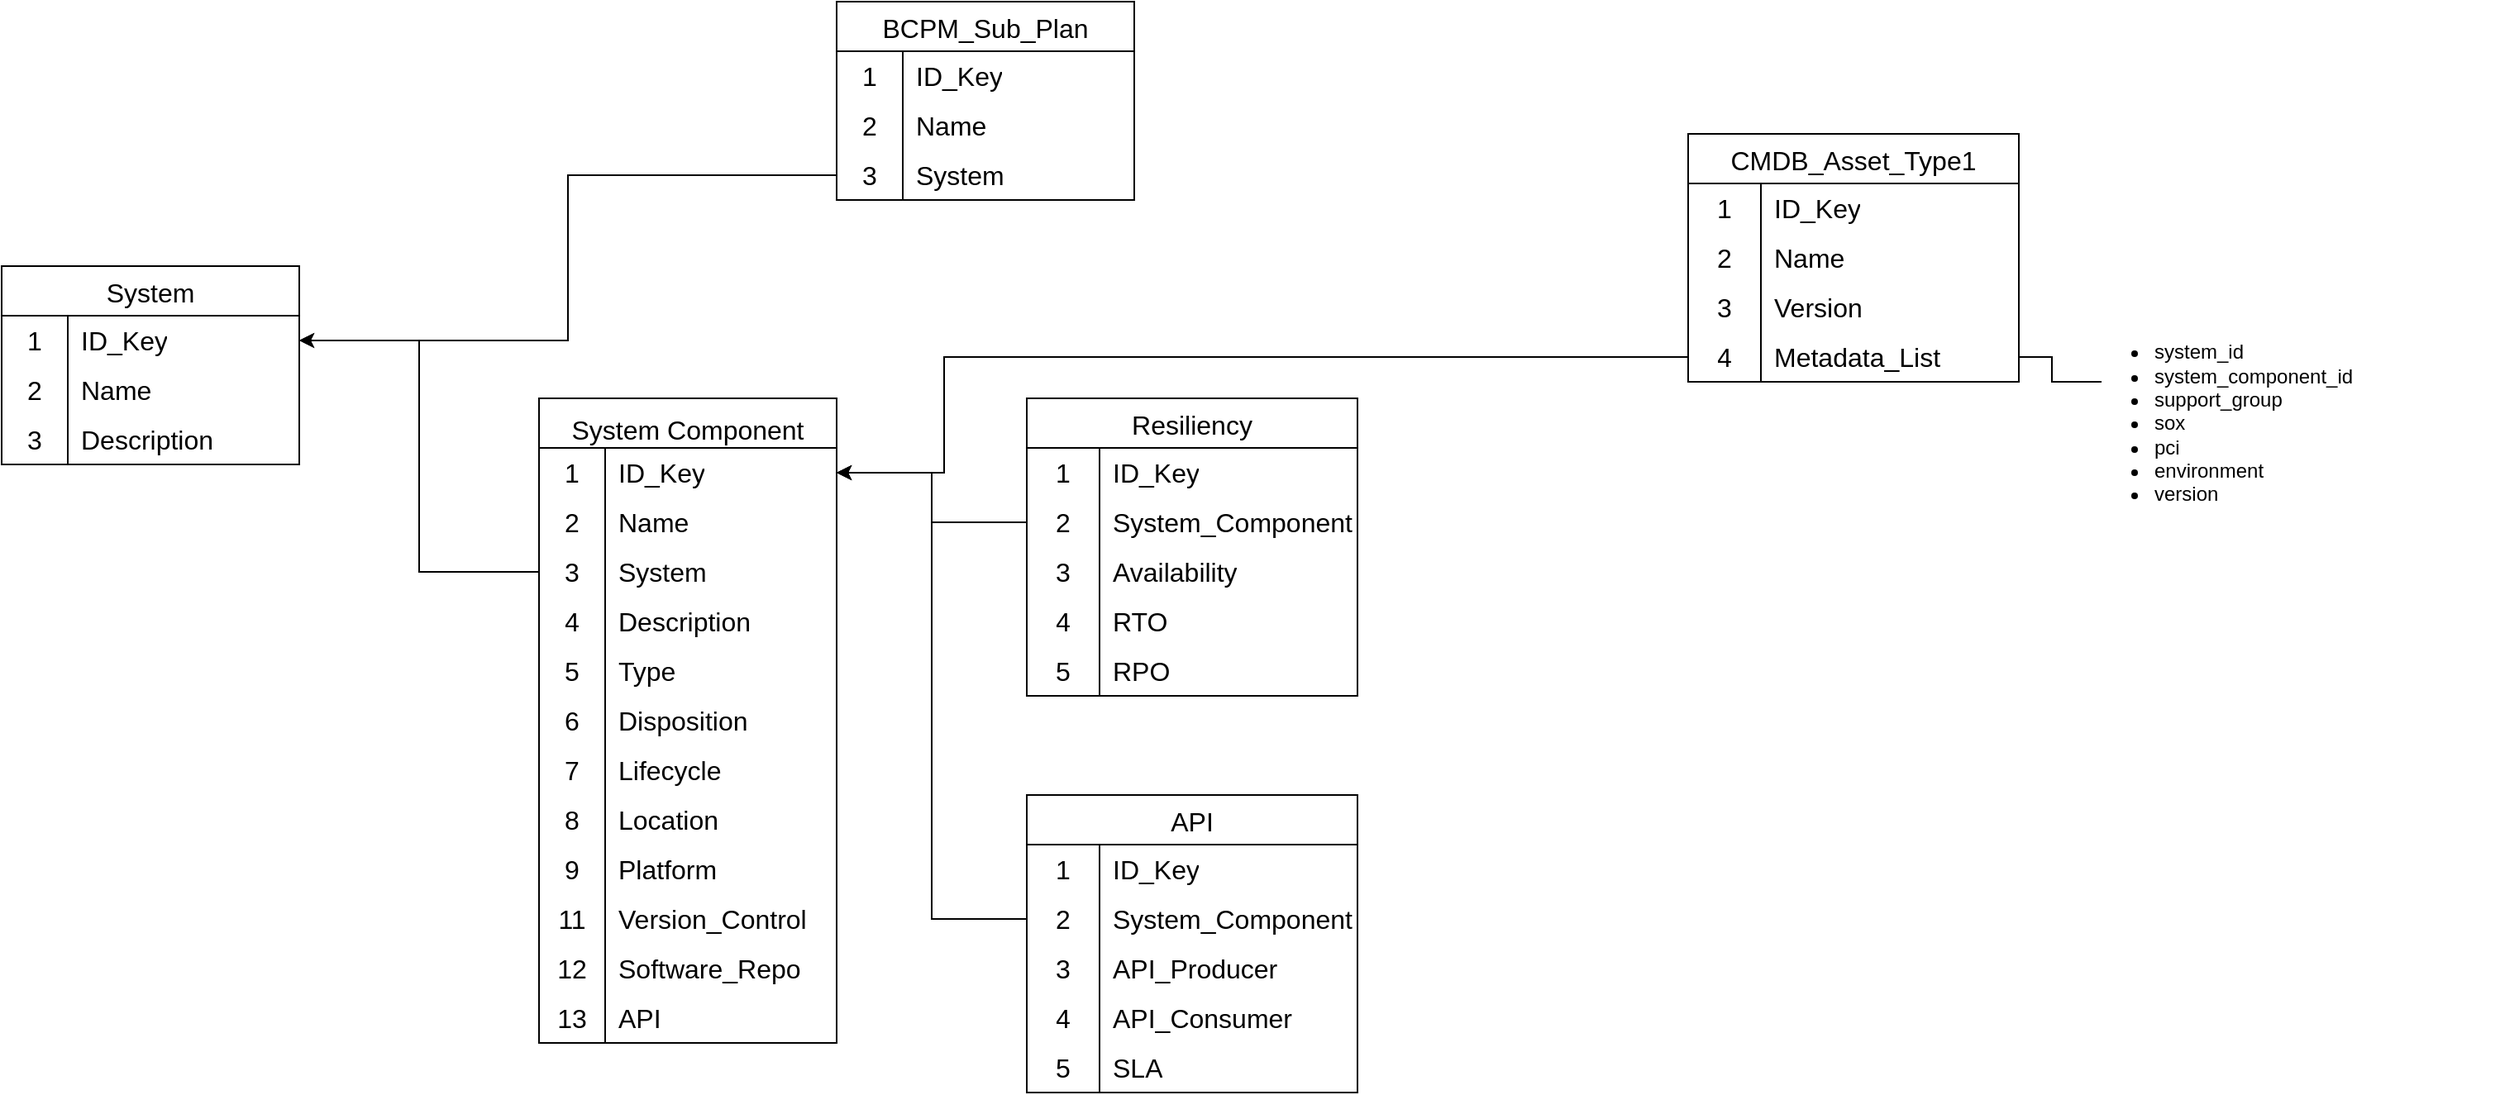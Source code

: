 <mxfile version="22.1.21" type="github" pages="3">
  <diagram name="APM Data Model" id="wIgsD3s_dXo_fWHhwunz">
    <mxGraphModel dx="2394" dy="1194" grid="1" gridSize="10" guides="1" tooltips="1" connect="1" arrows="1" fold="1" page="1" pageScale="1" pageWidth="850" pageHeight="1100" math="0" shadow="0">
      <root>
        <mxCell id="0" />
        <mxCell id="1" parent="0" />
        <mxCell id="Kb_-I6i97O1Ipm1srteE-1" value="System" style="shape=table;startSize=30;container=1;collapsible=0;childLayout=tableLayout;fixedRows=1;rowLines=0;fontStyle=0;strokeColor=default;fontSize=16;" vertex="1" parent="1">
          <mxGeometry x="100" y="200" width="180" height="120" as="geometry" />
        </mxCell>
        <mxCell id="Kb_-I6i97O1Ipm1srteE-2" value="" style="shape=tableRow;horizontal=0;startSize=0;swimlaneHead=0;swimlaneBody=0;top=0;left=0;bottom=0;right=0;collapsible=0;dropTarget=0;fillColor=none;points=[[0,0.5],[1,0.5]];portConstraint=eastwest;strokeColor=inherit;fontSize=16;" vertex="1" parent="Kb_-I6i97O1Ipm1srteE-1">
          <mxGeometry y="30" width="180" height="30" as="geometry" />
        </mxCell>
        <mxCell id="Kb_-I6i97O1Ipm1srteE-3" value="1" style="shape=partialRectangle;html=1;whiteSpace=wrap;connectable=0;fillColor=none;top=0;left=0;bottom=0;right=0;overflow=hidden;pointerEvents=1;strokeColor=inherit;fontSize=16;" vertex="1" parent="Kb_-I6i97O1Ipm1srteE-2">
          <mxGeometry width="40" height="30" as="geometry">
            <mxRectangle width="40" height="30" as="alternateBounds" />
          </mxGeometry>
        </mxCell>
        <mxCell id="Kb_-I6i97O1Ipm1srteE-4" value="ID_Key" style="shape=partialRectangle;html=1;whiteSpace=wrap;connectable=0;fillColor=none;top=0;left=0;bottom=0;right=0;align=left;spacingLeft=6;overflow=hidden;strokeColor=inherit;fontSize=16;" vertex="1" parent="Kb_-I6i97O1Ipm1srteE-2">
          <mxGeometry x="40" width="140" height="30" as="geometry">
            <mxRectangle width="140" height="30" as="alternateBounds" />
          </mxGeometry>
        </mxCell>
        <mxCell id="Kb_-I6i97O1Ipm1srteE-5" value="" style="shape=tableRow;horizontal=0;startSize=0;swimlaneHead=0;swimlaneBody=0;top=0;left=0;bottom=0;right=0;collapsible=0;dropTarget=0;fillColor=none;points=[[0,0.5],[1,0.5]];portConstraint=eastwest;strokeColor=inherit;fontSize=16;" vertex="1" parent="Kb_-I6i97O1Ipm1srteE-1">
          <mxGeometry y="60" width="180" height="30" as="geometry" />
        </mxCell>
        <mxCell id="Kb_-I6i97O1Ipm1srteE-6" value="2" style="shape=partialRectangle;html=1;whiteSpace=wrap;connectable=0;fillColor=none;top=0;left=0;bottom=0;right=0;overflow=hidden;strokeColor=inherit;fontSize=16;" vertex="1" parent="Kb_-I6i97O1Ipm1srteE-5">
          <mxGeometry width="40" height="30" as="geometry">
            <mxRectangle width="40" height="30" as="alternateBounds" />
          </mxGeometry>
        </mxCell>
        <mxCell id="Kb_-I6i97O1Ipm1srteE-7" value="Name" style="shape=partialRectangle;html=1;whiteSpace=wrap;connectable=0;fillColor=none;top=0;left=0;bottom=0;right=0;align=left;spacingLeft=6;overflow=hidden;strokeColor=inherit;fontSize=16;" vertex="1" parent="Kb_-I6i97O1Ipm1srteE-5">
          <mxGeometry x="40" width="140" height="30" as="geometry">
            <mxRectangle width="140" height="30" as="alternateBounds" />
          </mxGeometry>
        </mxCell>
        <mxCell id="Kb_-I6i97O1Ipm1srteE-8" value="" style="shape=tableRow;horizontal=0;startSize=0;swimlaneHead=0;swimlaneBody=0;top=0;left=0;bottom=0;right=0;collapsible=0;dropTarget=0;fillColor=none;points=[[0,0.5],[1,0.5]];portConstraint=eastwest;strokeColor=inherit;fontSize=16;" vertex="1" parent="Kb_-I6i97O1Ipm1srteE-1">
          <mxGeometry y="90" width="180" height="30" as="geometry" />
        </mxCell>
        <mxCell id="Kb_-I6i97O1Ipm1srteE-9" value="3" style="shape=partialRectangle;html=1;whiteSpace=wrap;connectable=0;fillColor=none;top=0;left=0;bottom=0;right=0;overflow=hidden;strokeColor=inherit;fontSize=16;" vertex="1" parent="Kb_-I6i97O1Ipm1srteE-8">
          <mxGeometry width="40" height="30" as="geometry">
            <mxRectangle width="40" height="30" as="alternateBounds" />
          </mxGeometry>
        </mxCell>
        <mxCell id="Kb_-I6i97O1Ipm1srteE-10" value="Description" style="shape=partialRectangle;html=1;whiteSpace=wrap;connectable=0;fillColor=none;top=0;left=0;bottom=0;right=0;align=left;spacingLeft=6;overflow=hidden;strokeColor=inherit;fontSize=16;" vertex="1" parent="Kb_-I6i97O1Ipm1srteE-8">
          <mxGeometry x="40" width="140" height="30" as="geometry">
            <mxRectangle width="140" height="30" as="alternateBounds" />
          </mxGeometry>
        </mxCell>
        <mxCell id="Kb_-I6i97O1Ipm1srteE-11" value="System Component" style="shape=table;startSize=30;container=1;collapsible=0;childLayout=tableLayout;fixedRows=1;rowLines=0;fontStyle=0;strokeColor=default;fontSize=16;verticalAlign=bottom;" vertex="1" parent="1">
          <mxGeometry x="425" y="280" width="180" height="390" as="geometry" />
        </mxCell>
        <mxCell id="Kb_-I6i97O1Ipm1srteE-12" value="" style="shape=tableRow;horizontal=0;startSize=0;swimlaneHead=0;swimlaneBody=0;top=0;left=0;bottom=0;right=0;collapsible=0;dropTarget=0;fillColor=none;points=[[0,0.5],[1,0.5]];portConstraint=eastwest;strokeColor=inherit;fontSize=16;" vertex="1" parent="Kb_-I6i97O1Ipm1srteE-11">
          <mxGeometry y="30" width="180" height="30" as="geometry" />
        </mxCell>
        <mxCell id="Kb_-I6i97O1Ipm1srteE-13" value="1" style="shape=partialRectangle;html=1;whiteSpace=wrap;connectable=0;fillColor=none;top=0;left=0;bottom=0;right=0;overflow=hidden;pointerEvents=1;strokeColor=inherit;fontSize=16;" vertex="1" parent="Kb_-I6i97O1Ipm1srteE-12">
          <mxGeometry width="40" height="30" as="geometry">
            <mxRectangle width="40" height="30" as="alternateBounds" />
          </mxGeometry>
        </mxCell>
        <mxCell id="Kb_-I6i97O1Ipm1srteE-14" value="ID_Key" style="shape=partialRectangle;html=1;whiteSpace=wrap;connectable=0;fillColor=none;top=0;left=0;bottom=0;right=0;align=left;spacingLeft=6;overflow=hidden;strokeColor=inherit;fontSize=16;" vertex="1" parent="Kb_-I6i97O1Ipm1srteE-12">
          <mxGeometry x="40" width="140" height="30" as="geometry">
            <mxRectangle width="140" height="30" as="alternateBounds" />
          </mxGeometry>
        </mxCell>
        <mxCell id="Kb_-I6i97O1Ipm1srteE-15" value="" style="shape=tableRow;horizontal=0;startSize=0;swimlaneHead=0;swimlaneBody=0;top=0;left=0;bottom=0;right=0;collapsible=0;dropTarget=0;fillColor=none;points=[[0,0.5],[1,0.5]];portConstraint=eastwest;strokeColor=inherit;fontSize=16;" vertex="1" parent="Kb_-I6i97O1Ipm1srteE-11">
          <mxGeometry y="60" width="180" height="30" as="geometry" />
        </mxCell>
        <mxCell id="Kb_-I6i97O1Ipm1srteE-16" value="2" style="shape=partialRectangle;html=1;whiteSpace=wrap;connectable=0;fillColor=none;top=0;left=0;bottom=0;right=0;overflow=hidden;strokeColor=inherit;fontSize=16;" vertex="1" parent="Kb_-I6i97O1Ipm1srteE-15">
          <mxGeometry width="40" height="30" as="geometry">
            <mxRectangle width="40" height="30" as="alternateBounds" />
          </mxGeometry>
        </mxCell>
        <mxCell id="Kb_-I6i97O1Ipm1srteE-17" value="Name" style="shape=partialRectangle;html=1;whiteSpace=wrap;connectable=0;fillColor=none;top=0;left=0;bottom=0;right=0;align=left;spacingLeft=6;overflow=hidden;strokeColor=inherit;fontSize=16;" vertex="1" parent="Kb_-I6i97O1Ipm1srteE-15">
          <mxGeometry x="40" width="140" height="30" as="geometry">
            <mxRectangle width="140" height="30" as="alternateBounds" />
          </mxGeometry>
        </mxCell>
        <mxCell id="Kb_-I6i97O1Ipm1srteE-18" value="" style="shape=tableRow;horizontal=0;startSize=0;swimlaneHead=0;swimlaneBody=0;top=0;left=0;bottom=0;right=0;collapsible=0;dropTarget=0;fillColor=none;points=[[0,0.5],[1,0.5]];portConstraint=eastwest;strokeColor=inherit;fontSize=16;" vertex="1" parent="Kb_-I6i97O1Ipm1srteE-11">
          <mxGeometry y="90" width="180" height="30" as="geometry" />
        </mxCell>
        <mxCell id="Kb_-I6i97O1Ipm1srteE-19" value="3" style="shape=partialRectangle;html=1;whiteSpace=wrap;connectable=0;fillColor=none;top=0;left=0;bottom=0;right=0;overflow=hidden;strokeColor=inherit;fontSize=16;" vertex="1" parent="Kb_-I6i97O1Ipm1srteE-18">
          <mxGeometry width="40" height="30" as="geometry">
            <mxRectangle width="40" height="30" as="alternateBounds" />
          </mxGeometry>
        </mxCell>
        <mxCell id="Kb_-I6i97O1Ipm1srteE-20" value="System" style="shape=partialRectangle;html=1;whiteSpace=wrap;connectable=0;fillColor=none;top=0;left=0;bottom=0;right=0;align=left;spacingLeft=6;overflow=hidden;strokeColor=inherit;fontSize=16;" vertex="1" parent="Kb_-I6i97O1Ipm1srteE-18">
          <mxGeometry x="40" width="140" height="30" as="geometry">
            <mxRectangle width="140" height="30" as="alternateBounds" />
          </mxGeometry>
        </mxCell>
        <mxCell id="7LYqetjdYmo3P6b1Xx5e-19" style="shape=tableRow;horizontal=0;startSize=0;swimlaneHead=0;swimlaneBody=0;top=0;left=0;bottom=0;right=0;collapsible=0;dropTarget=0;fillColor=none;points=[[0,0.5],[1,0.5]];portConstraint=eastwest;strokeColor=inherit;fontSize=16;" vertex="1" parent="Kb_-I6i97O1Ipm1srteE-11">
          <mxGeometry y="120" width="180" height="30" as="geometry" />
        </mxCell>
        <mxCell id="7LYqetjdYmo3P6b1Xx5e-20" value="4" style="shape=partialRectangle;html=1;whiteSpace=wrap;connectable=0;fillColor=none;top=0;left=0;bottom=0;right=0;overflow=hidden;strokeColor=inherit;fontSize=16;" vertex="1" parent="7LYqetjdYmo3P6b1Xx5e-19">
          <mxGeometry width="40" height="30" as="geometry">
            <mxRectangle width="40" height="30" as="alternateBounds" />
          </mxGeometry>
        </mxCell>
        <mxCell id="7LYqetjdYmo3P6b1Xx5e-21" value="Description" style="shape=partialRectangle;html=1;whiteSpace=wrap;connectable=0;fillColor=none;top=0;left=0;bottom=0;right=0;align=left;spacingLeft=6;overflow=hidden;strokeColor=inherit;fontSize=16;" vertex="1" parent="7LYqetjdYmo3P6b1Xx5e-19">
          <mxGeometry x="40" width="140" height="30" as="geometry">
            <mxRectangle width="140" height="30" as="alternateBounds" />
          </mxGeometry>
        </mxCell>
        <mxCell id="7LYqetjdYmo3P6b1Xx5e-16" style="shape=tableRow;horizontal=0;startSize=0;swimlaneHead=0;swimlaneBody=0;top=0;left=0;bottom=0;right=0;collapsible=0;dropTarget=0;fillColor=none;points=[[0,0.5],[1,0.5]];portConstraint=eastwest;strokeColor=inherit;fontSize=16;" vertex="1" parent="Kb_-I6i97O1Ipm1srteE-11">
          <mxGeometry y="150" width="180" height="30" as="geometry" />
        </mxCell>
        <mxCell id="7LYqetjdYmo3P6b1Xx5e-17" value="5" style="shape=partialRectangle;html=1;whiteSpace=wrap;connectable=0;fillColor=none;top=0;left=0;bottom=0;right=0;overflow=hidden;strokeColor=inherit;fontSize=16;" vertex="1" parent="7LYqetjdYmo3P6b1Xx5e-16">
          <mxGeometry width="40" height="30" as="geometry">
            <mxRectangle width="40" height="30" as="alternateBounds" />
          </mxGeometry>
        </mxCell>
        <mxCell id="7LYqetjdYmo3P6b1Xx5e-18" value="Type" style="shape=partialRectangle;html=1;whiteSpace=wrap;connectable=0;fillColor=none;top=0;left=0;bottom=0;right=0;align=left;spacingLeft=6;overflow=hidden;strokeColor=inherit;fontSize=16;" vertex="1" parent="7LYqetjdYmo3P6b1Xx5e-16">
          <mxGeometry x="40" width="140" height="30" as="geometry">
            <mxRectangle width="140" height="30" as="alternateBounds" />
          </mxGeometry>
        </mxCell>
        <mxCell id="7LYqetjdYmo3P6b1Xx5e-13" style="shape=tableRow;horizontal=0;startSize=0;swimlaneHead=0;swimlaneBody=0;top=0;left=0;bottom=0;right=0;collapsible=0;dropTarget=0;fillColor=none;points=[[0,0.5],[1,0.5]];portConstraint=eastwest;strokeColor=inherit;fontSize=16;" vertex="1" parent="Kb_-I6i97O1Ipm1srteE-11">
          <mxGeometry y="180" width="180" height="30" as="geometry" />
        </mxCell>
        <mxCell id="7LYqetjdYmo3P6b1Xx5e-14" value="6" style="shape=partialRectangle;html=1;whiteSpace=wrap;connectable=0;fillColor=none;top=0;left=0;bottom=0;right=0;overflow=hidden;strokeColor=inherit;fontSize=16;" vertex="1" parent="7LYqetjdYmo3P6b1Xx5e-13">
          <mxGeometry width="40" height="30" as="geometry">
            <mxRectangle width="40" height="30" as="alternateBounds" />
          </mxGeometry>
        </mxCell>
        <mxCell id="7LYqetjdYmo3P6b1Xx5e-15" value="Disposition" style="shape=partialRectangle;html=1;whiteSpace=wrap;connectable=0;fillColor=none;top=0;left=0;bottom=0;right=0;align=left;spacingLeft=6;overflow=hidden;strokeColor=inherit;fontSize=16;" vertex="1" parent="7LYqetjdYmo3P6b1Xx5e-13">
          <mxGeometry x="40" width="140" height="30" as="geometry">
            <mxRectangle width="140" height="30" as="alternateBounds" />
          </mxGeometry>
        </mxCell>
        <mxCell id="7LYqetjdYmo3P6b1Xx5e-10" style="shape=tableRow;horizontal=0;startSize=0;swimlaneHead=0;swimlaneBody=0;top=0;left=0;bottom=0;right=0;collapsible=0;dropTarget=0;fillColor=none;points=[[0,0.5],[1,0.5]];portConstraint=eastwest;strokeColor=inherit;fontSize=16;" vertex="1" parent="Kb_-I6i97O1Ipm1srteE-11">
          <mxGeometry y="210" width="180" height="30" as="geometry" />
        </mxCell>
        <mxCell id="7LYqetjdYmo3P6b1Xx5e-11" value="7" style="shape=partialRectangle;html=1;whiteSpace=wrap;connectable=0;fillColor=none;top=0;left=0;bottom=0;right=0;overflow=hidden;strokeColor=inherit;fontSize=16;" vertex="1" parent="7LYqetjdYmo3P6b1Xx5e-10">
          <mxGeometry width="40" height="30" as="geometry">
            <mxRectangle width="40" height="30" as="alternateBounds" />
          </mxGeometry>
        </mxCell>
        <mxCell id="7LYqetjdYmo3P6b1Xx5e-12" value="Lifecycle" style="shape=partialRectangle;html=1;whiteSpace=wrap;connectable=0;fillColor=none;top=0;left=0;bottom=0;right=0;align=left;spacingLeft=6;overflow=hidden;strokeColor=inherit;fontSize=16;" vertex="1" parent="7LYqetjdYmo3P6b1Xx5e-10">
          <mxGeometry x="40" width="140" height="30" as="geometry">
            <mxRectangle width="140" height="30" as="alternateBounds" />
          </mxGeometry>
        </mxCell>
        <mxCell id="7LYqetjdYmo3P6b1Xx5e-7" style="shape=tableRow;horizontal=0;startSize=0;swimlaneHead=0;swimlaneBody=0;top=0;left=0;bottom=0;right=0;collapsible=0;dropTarget=0;fillColor=none;points=[[0,0.5],[1,0.5]];portConstraint=eastwest;strokeColor=inherit;fontSize=16;" vertex="1" parent="Kb_-I6i97O1Ipm1srteE-11">
          <mxGeometry y="240" width="180" height="30" as="geometry" />
        </mxCell>
        <mxCell id="7LYqetjdYmo3P6b1Xx5e-8" value="8" style="shape=partialRectangle;html=1;whiteSpace=wrap;connectable=0;fillColor=none;top=0;left=0;bottom=0;right=0;overflow=hidden;strokeColor=inherit;fontSize=16;" vertex="1" parent="7LYqetjdYmo3P6b1Xx5e-7">
          <mxGeometry width="40" height="30" as="geometry">
            <mxRectangle width="40" height="30" as="alternateBounds" />
          </mxGeometry>
        </mxCell>
        <mxCell id="7LYqetjdYmo3P6b1Xx5e-9" value="Location" style="shape=partialRectangle;html=1;whiteSpace=wrap;connectable=0;fillColor=none;top=0;left=0;bottom=0;right=0;align=left;spacingLeft=6;overflow=hidden;strokeColor=inherit;fontSize=16;" vertex="1" parent="7LYqetjdYmo3P6b1Xx5e-7">
          <mxGeometry x="40" width="140" height="30" as="geometry">
            <mxRectangle width="140" height="30" as="alternateBounds" />
          </mxGeometry>
        </mxCell>
        <mxCell id="7LYqetjdYmo3P6b1Xx5e-4" style="shape=tableRow;horizontal=0;startSize=0;swimlaneHead=0;swimlaneBody=0;top=0;left=0;bottom=0;right=0;collapsible=0;dropTarget=0;fillColor=none;points=[[0,0.5],[1,0.5]];portConstraint=eastwest;strokeColor=inherit;fontSize=16;" vertex="1" parent="Kb_-I6i97O1Ipm1srteE-11">
          <mxGeometry y="270" width="180" height="30" as="geometry" />
        </mxCell>
        <mxCell id="7LYqetjdYmo3P6b1Xx5e-5" value="9" style="shape=partialRectangle;html=1;whiteSpace=wrap;connectable=0;fillColor=none;top=0;left=0;bottom=0;right=0;overflow=hidden;strokeColor=inherit;fontSize=16;" vertex="1" parent="7LYqetjdYmo3P6b1Xx5e-4">
          <mxGeometry width="40" height="30" as="geometry">
            <mxRectangle width="40" height="30" as="alternateBounds" />
          </mxGeometry>
        </mxCell>
        <mxCell id="7LYqetjdYmo3P6b1Xx5e-6" value="Platform" style="shape=partialRectangle;html=1;whiteSpace=wrap;connectable=0;fillColor=none;top=0;left=0;bottom=0;right=0;align=left;spacingLeft=6;overflow=hidden;strokeColor=inherit;fontSize=16;" vertex="1" parent="7LYqetjdYmo3P6b1Xx5e-4">
          <mxGeometry x="40" width="140" height="30" as="geometry">
            <mxRectangle width="140" height="30" as="alternateBounds" />
          </mxGeometry>
        </mxCell>
        <mxCell id="7LYqetjdYmo3P6b1Xx5e-1" style="shape=tableRow;horizontal=0;startSize=0;swimlaneHead=0;swimlaneBody=0;top=0;left=0;bottom=0;right=0;collapsible=0;dropTarget=0;fillColor=none;points=[[0,0.5],[1,0.5]];portConstraint=eastwest;strokeColor=inherit;fontSize=16;" vertex="1" parent="Kb_-I6i97O1Ipm1srteE-11">
          <mxGeometry y="300" width="180" height="30" as="geometry" />
        </mxCell>
        <mxCell id="7LYqetjdYmo3P6b1Xx5e-2" value="11" style="shape=partialRectangle;html=1;whiteSpace=wrap;connectable=0;fillColor=none;top=0;left=0;bottom=0;right=0;overflow=hidden;strokeColor=inherit;fontSize=16;" vertex="1" parent="7LYqetjdYmo3P6b1Xx5e-1">
          <mxGeometry width="40" height="30" as="geometry">
            <mxRectangle width="40" height="30" as="alternateBounds" />
          </mxGeometry>
        </mxCell>
        <mxCell id="7LYqetjdYmo3P6b1Xx5e-3" value="Version_Control" style="shape=partialRectangle;html=1;whiteSpace=wrap;connectable=0;fillColor=none;top=0;left=0;bottom=0;right=0;align=left;spacingLeft=6;overflow=hidden;strokeColor=inherit;fontSize=16;" vertex="1" parent="7LYqetjdYmo3P6b1Xx5e-1">
          <mxGeometry x="40" width="140" height="30" as="geometry">
            <mxRectangle width="140" height="30" as="alternateBounds" />
          </mxGeometry>
        </mxCell>
        <mxCell id="7LYqetjdYmo3P6b1Xx5e-66" style="shape=tableRow;horizontal=0;startSize=0;swimlaneHead=0;swimlaneBody=0;top=0;left=0;bottom=0;right=0;collapsible=0;dropTarget=0;fillColor=none;points=[[0,0.5],[1,0.5]];portConstraint=eastwest;strokeColor=inherit;fontSize=16;" vertex="1" parent="Kb_-I6i97O1Ipm1srteE-11">
          <mxGeometry y="330" width="180" height="30" as="geometry" />
        </mxCell>
        <mxCell id="7LYqetjdYmo3P6b1Xx5e-67" value="12" style="shape=partialRectangle;html=1;whiteSpace=wrap;connectable=0;fillColor=none;top=0;left=0;bottom=0;right=0;overflow=hidden;strokeColor=inherit;fontSize=16;" vertex="1" parent="7LYqetjdYmo3P6b1Xx5e-66">
          <mxGeometry width="40" height="30" as="geometry">
            <mxRectangle width="40" height="30" as="alternateBounds" />
          </mxGeometry>
        </mxCell>
        <mxCell id="7LYqetjdYmo3P6b1Xx5e-68" value="Software_Repo" style="shape=partialRectangle;html=1;whiteSpace=wrap;connectable=0;fillColor=none;top=0;left=0;bottom=0;right=0;align=left;spacingLeft=6;overflow=hidden;strokeColor=inherit;fontSize=16;" vertex="1" parent="7LYqetjdYmo3P6b1Xx5e-66">
          <mxGeometry x="40" width="140" height="30" as="geometry">
            <mxRectangle width="140" height="30" as="alternateBounds" />
          </mxGeometry>
        </mxCell>
        <mxCell id="7LYqetjdYmo3P6b1Xx5e-70" style="shape=tableRow;horizontal=0;startSize=0;swimlaneHead=0;swimlaneBody=0;top=0;left=0;bottom=0;right=0;collapsible=0;dropTarget=0;fillColor=none;points=[[0,0.5],[1,0.5]];portConstraint=eastwest;strokeColor=inherit;fontSize=16;" vertex="1" parent="Kb_-I6i97O1Ipm1srteE-11">
          <mxGeometry y="360" width="180" height="30" as="geometry" />
        </mxCell>
        <mxCell id="7LYqetjdYmo3P6b1Xx5e-71" value="13" style="shape=partialRectangle;html=1;whiteSpace=wrap;connectable=0;fillColor=none;top=0;left=0;bottom=0;right=0;overflow=hidden;strokeColor=inherit;fontSize=16;" vertex="1" parent="7LYqetjdYmo3P6b1Xx5e-70">
          <mxGeometry width="40" height="30" as="geometry">
            <mxRectangle width="40" height="30" as="alternateBounds" />
          </mxGeometry>
        </mxCell>
        <mxCell id="7LYqetjdYmo3P6b1Xx5e-72" value="API" style="shape=partialRectangle;html=1;whiteSpace=wrap;connectable=0;fillColor=none;top=0;left=0;bottom=0;right=0;align=left;spacingLeft=6;overflow=hidden;strokeColor=inherit;fontSize=16;" vertex="1" parent="7LYqetjdYmo3P6b1Xx5e-70">
          <mxGeometry x="40" width="140" height="30" as="geometry">
            <mxRectangle width="140" height="30" as="alternateBounds" />
          </mxGeometry>
        </mxCell>
        <mxCell id="Kb_-I6i97O1Ipm1srteE-21" style="edgeStyle=orthogonalEdgeStyle;rounded=0;orthogonalLoop=1;jettySize=auto;html=1;exitX=0;exitY=0.5;exitDx=0;exitDy=0;entryX=1;entryY=0.5;entryDx=0;entryDy=0;" edge="1" parent="1" source="Kb_-I6i97O1Ipm1srteE-18" target="Kb_-I6i97O1Ipm1srteE-2">
          <mxGeometry relative="1" as="geometry" />
        </mxCell>
        <mxCell id="7LYqetjdYmo3P6b1Xx5e-22" value="BCPM_Sub_Plan" style="shape=table;startSize=30;container=1;collapsible=0;childLayout=tableLayout;fixedRows=1;rowLines=0;fontStyle=0;strokeColor=default;fontSize=16;" vertex="1" parent="1">
          <mxGeometry x="605" y="40" width="180" height="120" as="geometry" />
        </mxCell>
        <mxCell id="7LYqetjdYmo3P6b1Xx5e-23" value="" style="shape=tableRow;horizontal=0;startSize=0;swimlaneHead=0;swimlaneBody=0;top=0;left=0;bottom=0;right=0;collapsible=0;dropTarget=0;fillColor=none;points=[[0,0.5],[1,0.5]];portConstraint=eastwest;strokeColor=inherit;fontSize=16;" vertex="1" parent="7LYqetjdYmo3P6b1Xx5e-22">
          <mxGeometry y="30" width="180" height="30" as="geometry" />
        </mxCell>
        <mxCell id="7LYqetjdYmo3P6b1Xx5e-24" value="1" style="shape=partialRectangle;html=1;whiteSpace=wrap;connectable=0;fillColor=none;top=0;left=0;bottom=0;right=0;overflow=hidden;pointerEvents=1;strokeColor=inherit;fontSize=16;" vertex="1" parent="7LYqetjdYmo3P6b1Xx5e-23">
          <mxGeometry width="40" height="30" as="geometry">
            <mxRectangle width="40" height="30" as="alternateBounds" />
          </mxGeometry>
        </mxCell>
        <mxCell id="7LYqetjdYmo3P6b1Xx5e-25" value="ID_Key" style="shape=partialRectangle;html=1;whiteSpace=wrap;connectable=0;fillColor=none;top=0;left=0;bottom=0;right=0;align=left;spacingLeft=6;overflow=hidden;strokeColor=inherit;fontSize=16;" vertex="1" parent="7LYqetjdYmo3P6b1Xx5e-23">
          <mxGeometry x="40" width="140" height="30" as="geometry">
            <mxRectangle width="140" height="30" as="alternateBounds" />
          </mxGeometry>
        </mxCell>
        <mxCell id="7LYqetjdYmo3P6b1Xx5e-26" value="" style="shape=tableRow;horizontal=0;startSize=0;swimlaneHead=0;swimlaneBody=0;top=0;left=0;bottom=0;right=0;collapsible=0;dropTarget=0;fillColor=none;points=[[0,0.5],[1,0.5]];portConstraint=eastwest;strokeColor=inherit;fontSize=16;" vertex="1" parent="7LYqetjdYmo3P6b1Xx5e-22">
          <mxGeometry y="60" width="180" height="30" as="geometry" />
        </mxCell>
        <mxCell id="7LYqetjdYmo3P6b1Xx5e-27" value="2" style="shape=partialRectangle;html=1;whiteSpace=wrap;connectable=0;fillColor=none;top=0;left=0;bottom=0;right=0;overflow=hidden;strokeColor=inherit;fontSize=16;" vertex="1" parent="7LYqetjdYmo3P6b1Xx5e-26">
          <mxGeometry width="40" height="30" as="geometry">
            <mxRectangle width="40" height="30" as="alternateBounds" />
          </mxGeometry>
        </mxCell>
        <mxCell id="7LYqetjdYmo3P6b1Xx5e-28" value="Name" style="shape=partialRectangle;html=1;whiteSpace=wrap;connectable=0;fillColor=none;top=0;left=0;bottom=0;right=0;align=left;spacingLeft=6;overflow=hidden;strokeColor=inherit;fontSize=16;" vertex="1" parent="7LYqetjdYmo3P6b1Xx5e-26">
          <mxGeometry x="40" width="140" height="30" as="geometry">
            <mxRectangle width="140" height="30" as="alternateBounds" />
          </mxGeometry>
        </mxCell>
        <mxCell id="7LYqetjdYmo3P6b1Xx5e-29" value="" style="shape=tableRow;horizontal=0;startSize=0;swimlaneHead=0;swimlaneBody=0;top=0;left=0;bottom=0;right=0;collapsible=0;dropTarget=0;fillColor=none;points=[[0,0.5],[1,0.5]];portConstraint=eastwest;strokeColor=inherit;fontSize=16;" vertex="1" parent="7LYqetjdYmo3P6b1Xx5e-22">
          <mxGeometry y="90" width="180" height="30" as="geometry" />
        </mxCell>
        <mxCell id="7LYqetjdYmo3P6b1Xx5e-30" value="3" style="shape=partialRectangle;html=1;whiteSpace=wrap;connectable=0;fillColor=none;top=0;left=0;bottom=0;right=0;overflow=hidden;strokeColor=inherit;fontSize=16;" vertex="1" parent="7LYqetjdYmo3P6b1Xx5e-29">
          <mxGeometry width="40" height="30" as="geometry">
            <mxRectangle width="40" height="30" as="alternateBounds" />
          </mxGeometry>
        </mxCell>
        <mxCell id="7LYqetjdYmo3P6b1Xx5e-31" value="System" style="shape=partialRectangle;html=1;whiteSpace=wrap;connectable=0;fillColor=none;top=0;left=0;bottom=0;right=0;align=left;spacingLeft=6;overflow=hidden;strokeColor=inherit;fontSize=16;" vertex="1" parent="7LYqetjdYmo3P6b1Xx5e-29">
          <mxGeometry x="40" width="140" height="30" as="geometry">
            <mxRectangle width="140" height="30" as="alternateBounds" />
          </mxGeometry>
        </mxCell>
        <mxCell id="7LYqetjdYmo3P6b1Xx5e-32" style="edgeStyle=orthogonalEdgeStyle;rounded=0;orthogonalLoop=1;jettySize=auto;html=1;exitX=0;exitY=0.5;exitDx=0;exitDy=0;entryX=1;entryY=0.5;entryDx=0;entryDy=0;" edge="1" parent="1" source="7LYqetjdYmo3P6b1Xx5e-29" target="Kb_-I6i97O1Ipm1srteE-2">
          <mxGeometry relative="1" as="geometry" />
        </mxCell>
        <mxCell id="7LYqetjdYmo3P6b1Xx5e-33" value="Resiliency" style="shape=table;startSize=30;container=1;collapsible=0;childLayout=tableLayout;fixedRows=1;rowLines=0;fontStyle=0;strokeColor=default;fontSize=16;" vertex="1" parent="1">
          <mxGeometry x="720" y="280" width="200" height="180" as="geometry" />
        </mxCell>
        <mxCell id="7LYqetjdYmo3P6b1Xx5e-34" value="" style="shape=tableRow;horizontal=0;startSize=0;swimlaneHead=0;swimlaneBody=0;top=0;left=0;bottom=0;right=0;collapsible=0;dropTarget=0;fillColor=none;points=[[0,0.5],[1,0.5]];portConstraint=eastwest;strokeColor=inherit;fontSize=16;" vertex="1" parent="7LYqetjdYmo3P6b1Xx5e-33">
          <mxGeometry y="30" width="200" height="30" as="geometry" />
        </mxCell>
        <mxCell id="7LYqetjdYmo3P6b1Xx5e-35" value="1" style="shape=partialRectangle;html=1;whiteSpace=wrap;connectable=0;fillColor=none;top=0;left=0;bottom=0;right=0;overflow=hidden;pointerEvents=1;strokeColor=inherit;fontSize=16;" vertex="1" parent="7LYqetjdYmo3P6b1Xx5e-34">
          <mxGeometry width="44" height="30" as="geometry">
            <mxRectangle width="44" height="30" as="alternateBounds" />
          </mxGeometry>
        </mxCell>
        <mxCell id="7LYqetjdYmo3P6b1Xx5e-36" value="ID_Key" style="shape=partialRectangle;html=1;whiteSpace=wrap;connectable=0;fillColor=none;top=0;left=0;bottom=0;right=0;align=left;spacingLeft=6;overflow=hidden;strokeColor=inherit;fontSize=16;" vertex="1" parent="7LYqetjdYmo3P6b1Xx5e-34">
          <mxGeometry x="44" width="156" height="30" as="geometry">
            <mxRectangle width="156" height="30" as="alternateBounds" />
          </mxGeometry>
        </mxCell>
        <mxCell id="7LYqetjdYmo3P6b1Xx5e-37" value="" style="shape=tableRow;horizontal=0;startSize=0;swimlaneHead=0;swimlaneBody=0;top=0;left=0;bottom=0;right=0;collapsible=0;dropTarget=0;fillColor=none;points=[[0,0.5],[1,0.5]];portConstraint=eastwest;strokeColor=inherit;fontSize=16;" vertex="1" parent="7LYqetjdYmo3P6b1Xx5e-33">
          <mxGeometry y="60" width="200" height="30" as="geometry" />
        </mxCell>
        <mxCell id="7LYqetjdYmo3P6b1Xx5e-38" value="2" style="shape=partialRectangle;html=1;whiteSpace=wrap;connectable=0;fillColor=none;top=0;left=0;bottom=0;right=0;overflow=hidden;strokeColor=inherit;fontSize=16;" vertex="1" parent="7LYqetjdYmo3P6b1Xx5e-37">
          <mxGeometry width="44" height="30" as="geometry">
            <mxRectangle width="44" height="30" as="alternateBounds" />
          </mxGeometry>
        </mxCell>
        <mxCell id="7LYqetjdYmo3P6b1Xx5e-39" value="System_Component" style="shape=partialRectangle;html=1;whiteSpace=wrap;connectable=0;fillColor=none;top=0;left=0;bottom=0;right=0;align=left;spacingLeft=6;overflow=hidden;strokeColor=inherit;fontSize=16;" vertex="1" parent="7LYqetjdYmo3P6b1Xx5e-37">
          <mxGeometry x="44" width="156" height="30" as="geometry">
            <mxRectangle width="156" height="30" as="alternateBounds" />
          </mxGeometry>
        </mxCell>
        <mxCell id="7LYqetjdYmo3P6b1Xx5e-40" value="" style="shape=tableRow;horizontal=0;startSize=0;swimlaneHead=0;swimlaneBody=0;top=0;left=0;bottom=0;right=0;collapsible=0;dropTarget=0;fillColor=none;points=[[0,0.5],[1,0.5]];portConstraint=eastwest;strokeColor=inherit;fontSize=16;" vertex="1" parent="7LYqetjdYmo3P6b1Xx5e-33">
          <mxGeometry y="90" width="200" height="30" as="geometry" />
        </mxCell>
        <mxCell id="7LYqetjdYmo3P6b1Xx5e-41" value="3" style="shape=partialRectangle;html=1;whiteSpace=wrap;connectable=0;fillColor=none;top=0;left=0;bottom=0;right=0;overflow=hidden;strokeColor=inherit;fontSize=16;" vertex="1" parent="7LYqetjdYmo3P6b1Xx5e-40">
          <mxGeometry width="44" height="30" as="geometry">
            <mxRectangle width="44" height="30" as="alternateBounds" />
          </mxGeometry>
        </mxCell>
        <mxCell id="7LYqetjdYmo3P6b1Xx5e-42" value="Availability" style="shape=partialRectangle;html=1;whiteSpace=wrap;connectable=0;fillColor=none;top=0;left=0;bottom=0;right=0;align=left;spacingLeft=6;overflow=hidden;strokeColor=inherit;fontSize=16;" vertex="1" parent="7LYqetjdYmo3P6b1Xx5e-40">
          <mxGeometry x="44" width="156" height="30" as="geometry">
            <mxRectangle width="156" height="30" as="alternateBounds" />
          </mxGeometry>
        </mxCell>
        <mxCell id="7LYqetjdYmo3P6b1Xx5e-43" style="shape=tableRow;horizontal=0;startSize=0;swimlaneHead=0;swimlaneBody=0;top=0;left=0;bottom=0;right=0;collapsible=0;dropTarget=0;fillColor=none;points=[[0,0.5],[1,0.5]];portConstraint=eastwest;strokeColor=inherit;fontSize=16;" vertex="1" parent="7LYqetjdYmo3P6b1Xx5e-33">
          <mxGeometry y="120" width="200" height="30" as="geometry" />
        </mxCell>
        <mxCell id="7LYqetjdYmo3P6b1Xx5e-44" value="4" style="shape=partialRectangle;html=1;whiteSpace=wrap;connectable=0;fillColor=none;top=0;left=0;bottom=0;right=0;overflow=hidden;strokeColor=inherit;fontSize=16;" vertex="1" parent="7LYqetjdYmo3P6b1Xx5e-43">
          <mxGeometry width="44" height="30" as="geometry">
            <mxRectangle width="44" height="30" as="alternateBounds" />
          </mxGeometry>
        </mxCell>
        <mxCell id="7LYqetjdYmo3P6b1Xx5e-45" value="RTO" style="shape=partialRectangle;html=1;whiteSpace=wrap;connectable=0;fillColor=none;top=0;left=0;bottom=0;right=0;align=left;spacingLeft=6;overflow=hidden;strokeColor=inherit;fontSize=16;" vertex="1" parent="7LYqetjdYmo3P6b1Xx5e-43">
          <mxGeometry x="44" width="156" height="30" as="geometry">
            <mxRectangle width="156" height="30" as="alternateBounds" />
          </mxGeometry>
        </mxCell>
        <mxCell id="7LYqetjdYmo3P6b1Xx5e-46" style="shape=tableRow;horizontal=0;startSize=0;swimlaneHead=0;swimlaneBody=0;top=0;left=0;bottom=0;right=0;collapsible=0;dropTarget=0;fillColor=none;points=[[0,0.5],[1,0.5]];portConstraint=eastwest;strokeColor=inherit;fontSize=16;" vertex="1" parent="7LYqetjdYmo3P6b1Xx5e-33">
          <mxGeometry y="150" width="200" height="30" as="geometry" />
        </mxCell>
        <mxCell id="7LYqetjdYmo3P6b1Xx5e-47" value="5" style="shape=partialRectangle;html=1;whiteSpace=wrap;connectable=0;fillColor=none;top=0;left=0;bottom=0;right=0;overflow=hidden;strokeColor=inherit;fontSize=16;" vertex="1" parent="7LYqetjdYmo3P6b1Xx5e-46">
          <mxGeometry width="44" height="30" as="geometry">
            <mxRectangle width="44" height="30" as="alternateBounds" />
          </mxGeometry>
        </mxCell>
        <mxCell id="7LYqetjdYmo3P6b1Xx5e-48" value="RPO" style="shape=partialRectangle;html=1;whiteSpace=wrap;connectable=0;fillColor=none;top=0;left=0;bottom=0;right=0;align=left;spacingLeft=6;overflow=hidden;strokeColor=inherit;fontSize=16;" vertex="1" parent="7LYqetjdYmo3P6b1Xx5e-46">
          <mxGeometry x="44" width="156" height="30" as="geometry">
            <mxRectangle width="156" height="30" as="alternateBounds" />
          </mxGeometry>
        </mxCell>
        <mxCell id="7LYqetjdYmo3P6b1Xx5e-49" style="edgeStyle=orthogonalEdgeStyle;rounded=0;orthogonalLoop=1;jettySize=auto;html=1;exitX=0;exitY=0.5;exitDx=0;exitDy=0;entryX=1;entryY=0.5;entryDx=0;entryDy=0;" edge="1" parent="1" source="7LYqetjdYmo3P6b1Xx5e-37" target="Kb_-I6i97O1Ipm1srteE-12">
          <mxGeometry relative="1" as="geometry" />
        </mxCell>
        <mxCell id="7LYqetjdYmo3P6b1Xx5e-50" value="API" style="shape=table;startSize=30;container=1;collapsible=0;childLayout=tableLayout;fixedRows=1;rowLines=0;fontStyle=0;strokeColor=default;fontSize=16;" vertex="1" parent="1">
          <mxGeometry x="720" y="520" width="200" height="180" as="geometry" />
        </mxCell>
        <mxCell id="7LYqetjdYmo3P6b1Xx5e-51" value="" style="shape=tableRow;horizontal=0;startSize=0;swimlaneHead=0;swimlaneBody=0;top=0;left=0;bottom=0;right=0;collapsible=0;dropTarget=0;fillColor=none;points=[[0,0.5],[1,0.5]];portConstraint=eastwest;strokeColor=inherit;fontSize=16;" vertex="1" parent="7LYqetjdYmo3P6b1Xx5e-50">
          <mxGeometry y="30" width="200" height="30" as="geometry" />
        </mxCell>
        <mxCell id="7LYqetjdYmo3P6b1Xx5e-52" value="1" style="shape=partialRectangle;html=1;whiteSpace=wrap;connectable=0;fillColor=none;top=0;left=0;bottom=0;right=0;overflow=hidden;pointerEvents=1;strokeColor=inherit;fontSize=16;" vertex="1" parent="7LYqetjdYmo3P6b1Xx5e-51">
          <mxGeometry width="44" height="30" as="geometry">
            <mxRectangle width="44" height="30" as="alternateBounds" />
          </mxGeometry>
        </mxCell>
        <mxCell id="7LYqetjdYmo3P6b1Xx5e-53" value="ID_Key" style="shape=partialRectangle;html=1;whiteSpace=wrap;connectable=0;fillColor=none;top=0;left=0;bottom=0;right=0;align=left;spacingLeft=6;overflow=hidden;strokeColor=inherit;fontSize=16;" vertex="1" parent="7LYqetjdYmo3P6b1Xx5e-51">
          <mxGeometry x="44" width="156" height="30" as="geometry">
            <mxRectangle width="156" height="30" as="alternateBounds" />
          </mxGeometry>
        </mxCell>
        <mxCell id="7LYqetjdYmo3P6b1Xx5e-54" value="" style="shape=tableRow;horizontal=0;startSize=0;swimlaneHead=0;swimlaneBody=0;top=0;left=0;bottom=0;right=0;collapsible=0;dropTarget=0;fillColor=none;points=[[0,0.5],[1,0.5]];portConstraint=eastwest;strokeColor=inherit;fontSize=16;" vertex="1" parent="7LYqetjdYmo3P6b1Xx5e-50">
          <mxGeometry y="60" width="200" height="30" as="geometry" />
        </mxCell>
        <mxCell id="7LYqetjdYmo3P6b1Xx5e-55" value="2" style="shape=partialRectangle;html=1;whiteSpace=wrap;connectable=0;fillColor=none;top=0;left=0;bottom=0;right=0;overflow=hidden;strokeColor=inherit;fontSize=16;" vertex="1" parent="7LYqetjdYmo3P6b1Xx5e-54">
          <mxGeometry width="44" height="30" as="geometry">
            <mxRectangle width="44" height="30" as="alternateBounds" />
          </mxGeometry>
        </mxCell>
        <mxCell id="7LYqetjdYmo3P6b1Xx5e-56" value="System_Component" style="shape=partialRectangle;html=1;whiteSpace=wrap;connectable=0;fillColor=none;top=0;left=0;bottom=0;right=0;align=left;spacingLeft=6;overflow=hidden;strokeColor=inherit;fontSize=16;" vertex="1" parent="7LYqetjdYmo3P6b1Xx5e-54">
          <mxGeometry x="44" width="156" height="30" as="geometry">
            <mxRectangle width="156" height="30" as="alternateBounds" />
          </mxGeometry>
        </mxCell>
        <mxCell id="7LYqetjdYmo3P6b1Xx5e-80" style="shape=tableRow;horizontal=0;startSize=0;swimlaneHead=0;swimlaneBody=0;top=0;left=0;bottom=0;right=0;collapsible=0;dropTarget=0;fillColor=none;points=[[0,0.5],[1,0.5]];portConstraint=eastwest;strokeColor=inherit;fontSize=16;" vertex="1" parent="7LYqetjdYmo3P6b1Xx5e-50">
          <mxGeometry y="90" width="200" height="30" as="geometry" />
        </mxCell>
        <mxCell id="7LYqetjdYmo3P6b1Xx5e-81" value="3" style="shape=partialRectangle;html=1;whiteSpace=wrap;connectable=0;fillColor=none;top=0;left=0;bottom=0;right=0;overflow=hidden;strokeColor=inherit;fontSize=16;" vertex="1" parent="7LYqetjdYmo3P6b1Xx5e-80">
          <mxGeometry width="44" height="30" as="geometry">
            <mxRectangle width="44" height="30" as="alternateBounds" />
          </mxGeometry>
        </mxCell>
        <mxCell id="7LYqetjdYmo3P6b1Xx5e-82" value="API_Producer" style="shape=partialRectangle;html=1;whiteSpace=wrap;connectable=0;fillColor=none;top=0;left=0;bottom=0;right=0;align=left;spacingLeft=6;overflow=hidden;strokeColor=inherit;fontSize=16;" vertex="1" parent="7LYqetjdYmo3P6b1Xx5e-80">
          <mxGeometry x="44" width="156" height="30" as="geometry">
            <mxRectangle width="156" height="30" as="alternateBounds" />
          </mxGeometry>
        </mxCell>
        <mxCell id="7LYqetjdYmo3P6b1Xx5e-83" style="shape=tableRow;horizontal=0;startSize=0;swimlaneHead=0;swimlaneBody=0;top=0;left=0;bottom=0;right=0;collapsible=0;dropTarget=0;fillColor=none;points=[[0,0.5],[1,0.5]];portConstraint=eastwest;strokeColor=inherit;fontSize=16;" vertex="1" parent="7LYqetjdYmo3P6b1Xx5e-50">
          <mxGeometry y="120" width="200" height="30" as="geometry" />
        </mxCell>
        <mxCell id="7LYqetjdYmo3P6b1Xx5e-84" value="4" style="shape=partialRectangle;html=1;whiteSpace=wrap;connectable=0;fillColor=none;top=0;left=0;bottom=0;right=0;overflow=hidden;strokeColor=inherit;fontSize=16;" vertex="1" parent="7LYqetjdYmo3P6b1Xx5e-83">
          <mxGeometry width="44" height="30" as="geometry">
            <mxRectangle width="44" height="30" as="alternateBounds" />
          </mxGeometry>
        </mxCell>
        <mxCell id="7LYqetjdYmo3P6b1Xx5e-85" value="API_Consumer" style="shape=partialRectangle;html=1;whiteSpace=wrap;connectable=0;fillColor=none;top=0;left=0;bottom=0;right=0;align=left;spacingLeft=6;overflow=hidden;strokeColor=inherit;fontSize=16;" vertex="1" parent="7LYqetjdYmo3P6b1Xx5e-83">
          <mxGeometry x="44" width="156" height="30" as="geometry">
            <mxRectangle width="156" height="30" as="alternateBounds" />
          </mxGeometry>
        </mxCell>
        <mxCell id="7LYqetjdYmo3P6b1Xx5e-118" style="shape=tableRow;horizontal=0;startSize=0;swimlaneHead=0;swimlaneBody=0;top=0;left=0;bottom=0;right=0;collapsible=0;dropTarget=0;fillColor=none;points=[[0,0.5],[1,0.5]];portConstraint=eastwest;strokeColor=inherit;fontSize=16;" vertex="1" parent="7LYqetjdYmo3P6b1Xx5e-50">
          <mxGeometry y="150" width="200" height="30" as="geometry" />
        </mxCell>
        <mxCell id="7LYqetjdYmo3P6b1Xx5e-119" value="5" style="shape=partialRectangle;html=1;whiteSpace=wrap;connectable=0;fillColor=none;top=0;left=0;bottom=0;right=0;overflow=hidden;strokeColor=inherit;fontSize=16;" vertex="1" parent="7LYqetjdYmo3P6b1Xx5e-118">
          <mxGeometry width="44" height="30" as="geometry">
            <mxRectangle width="44" height="30" as="alternateBounds" />
          </mxGeometry>
        </mxCell>
        <mxCell id="7LYqetjdYmo3P6b1Xx5e-120" value="SLA" style="shape=partialRectangle;html=1;whiteSpace=wrap;connectable=0;fillColor=none;top=0;left=0;bottom=0;right=0;align=left;spacingLeft=6;overflow=hidden;strokeColor=inherit;fontSize=16;" vertex="1" parent="7LYqetjdYmo3P6b1Xx5e-118">
          <mxGeometry x="44" width="156" height="30" as="geometry">
            <mxRectangle width="156" height="30" as="alternateBounds" />
          </mxGeometry>
        </mxCell>
        <mxCell id="7LYqetjdYmo3P6b1Xx5e-86" style="edgeStyle=orthogonalEdgeStyle;rounded=0;orthogonalLoop=1;jettySize=auto;html=1;exitX=0;exitY=0.5;exitDx=0;exitDy=0;entryX=1;entryY=0.5;entryDx=0;entryDy=0;" edge="1" parent="1" source="7LYqetjdYmo3P6b1Xx5e-54" target="Kb_-I6i97O1Ipm1srteE-12">
          <mxGeometry relative="1" as="geometry" />
        </mxCell>
        <mxCell id="7LYqetjdYmo3P6b1Xx5e-87" value="CMDB_Asset_Type1" style="shape=table;startSize=30;container=1;collapsible=0;childLayout=tableLayout;fixedRows=1;rowLines=0;fontStyle=0;strokeColor=default;fontSize=16;" vertex="1" parent="1">
          <mxGeometry x="1120" y="120" width="200" height="150" as="geometry" />
        </mxCell>
        <mxCell id="7LYqetjdYmo3P6b1Xx5e-88" value="" style="shape=tableRow;horizontal=0;startSize=0;swimlaneHead=0;swimlaneBody=0;top=0;left=0;bottom=0;right=0;collapsible=0;dropTarget=0;fillColor=none;points=[[0,0.5],[1,0.5]];portConstraint=eastwest;strokeColor=inherit;fontSize=16;" vertex="1" parent="7LYqetjdYmo3P6b1Xx5e-87">
          <mxGeometry y="30" width="200" height="30" as="geometry" />
        </mxCell>
        <mxCell id="7LYqetjdYmo3P6b1Xx5e-89" value="1" style="shape=partialRectangle;html=1;whiteSpace=wrap;connectable=0;fillColor=none;top=0;left=0;bottom=0;right=0;overflow=hidden;pointerEvents=1;strokeColor=inherit;fontSize=16;" vertex="1" parent="7LYqetjdYmo3P6b1Xx5e-88">
          <mxGeometry width="44" height="30" as="geometry">
            <mxRectangle width="44" height="30" as="alternateBounds" />
          </mxGeometry>
        </mxCell>
        <mxCell id="7LYqetjdYmo3P6b1Xx5e-90" value="ID_Key" style="shape=partialRectangle;html=1;whiteSpace=wrap;connectable=0;fillColor=none;top=0;left=0;bottom=0;right=0;align=left;spacingLeft=6;overflow=hidden;strokeColor=inherit;fontSize=16;" vertex="1" parent="7LYqetjdYmo3P6b1Xx5e-88">
          <mxGeometry x="44" width="156" height="30" as="geometry">
            <mxRectangle width="156" height="30" as="alternateBounds" />
          </mxGeometry>
        </mxCell>
        <mxCell id="7LYqetjdYmo3P6b1Xx5e-91" value="" style="shape=tableRow;horizontal=0;startSize=0;swimlaneHead=0;swimlaneBody=0;top=0;left=0;bottom=0;right=0;collapsible=0;dropTarget=0;fillColor=none;points=[[0,0.5],[1,0.5]];portConstraint=eastwest;strokeColor=inherit;fontSize=16;" vertex="1" parent="7LYqetjdYmo3P6b1Xx5e-87">
          <mxGeometry y="60" width="200" height="30" as="geometry" />
        </mxCell>
        <mxCell id="7LYqetjdYmo3P6b1Xx5e-92" value="2" style="shape=partialRectangle;html=1;whiteSpace=wrap;connectable=0;fillColor=none;top=0;left=0;bottom=0;right=0;overflow=hidden;strokeColor=inherit;fontSize=16;" vertex="1" parent="7LYqetjdYmo3P6b1Xx5e-91">
          <mxGeometry width="44" height="30" as="geometry">
            <mxRectangle width="44" height="30" as="alternateBounds" />
          </mxGeometry>
        </mxCell>
        <mxCell id="7LYqetjdYmo3P6b1Xx5e-93" value="Name" style="shape=partialRectangle;html=1;whiteSpace=wrap;connectable=0;fillColor=none;top=0;left=0;bottom=0;right=0;align=left;spacingLeft=6;overflow=hidden;strokeColor=inherit;fontSize=16;" vertex="1" parent="7LYqetjdYmo3P6b1Xx5e-91">
          <mxGeometry x="44" width="156" height="30" as="geometry">
            <mxRectangle width="156" height="30" as="alternateBounds" />
          </mxGeometry>
        </mxCell>
        <mxCell id="7LYqetjdYmo3P6b1Xx5e-94" value="" style="shape=tableRow;horizontal=0;startSize=0;swimlaneHead=0;swimlaneBody=0;top=0;left=0;bottom=0;right=0;collapsible=0;dropTarget=0;fillColor=none;points=[[0,0.5],[1,0.5]];portConstraint=eastwest;strokeColor=inherit;fontSize=16;" vertex="1" parent="7LYqetjdYmo3P6b1Xx5e-87">
          <mxGeometry y="90" width="200" height="30" as="geometry" />
        </mxCell>
        <mxCell id="7LYqetjdYmo3P6b1Xx5e-95" value="3" style="shape=partialRectangle;html=1;whiteSpace=wrap;connectable=0;fillColor=none;top=0;left=0;bottom=0;right=0;overflow=hidden;strokeColor=inherit;fontSize=16;" vertex="1" parent="7LYqetjdYmo3P6b1Xx5e-94">
          <mxGeometry width="44" height="30" as="geometry">
            <mxRectangle width="44" height="30" as="alternateBounds" />
          </mxGeometry>
        </mxCell>
        <mxCell id="7LYqetjdYmo3P6b1Xx5e-96" value="Version" style="shape=partialRectangle;html=1;whiteSpace=wrap;connectable=0;fillColor=none;top=0;left=0;bottom=0;right=0;align=left;spacingLeft=6;overflow=hidden;strokeColor=inherit;fontSize=16;" vertex="1" parent="7LYqetjdYmo3P6b1Xx5e-94">
          <mxGeometry x="44" width="156" height="30" as="geometry">
            <mxRectangle width="156" height="30" as="alternateBounds" />
          </mxGeometry>
        </mxCell>
        <mxCell id="7LYqetjdYmo3P6b1Xx5e-97" style="shape=tableRow;horizontal=0;startSize=0;swimlaneHead=0;swimlaneBody=0;top=0;left=0;bottom=0;right=0;collapsible=0;dropTarget=0;fillColor=none;points=[[0,0.5],[1,0.5]];portConstraint=eastwest;strokeColor=inherit;fontSize=16;" vertex="1" parent="7LYqetjdYmo3P6b1Xx5e-87">
          <mxGeometry y="120" width="200" height="30" as="geometry" />
        </mxCell>
        <mxCell id="7LYqetjdYmo3P6b1Xx5e-98" value="4" style="shape=partialRectangle;html=1;whiteSpace=wrap;connectable=0;fillColor=none;top=0;left=0;bottom=0;right=0;overflow=hidden;strokeColor=inherit;fontSize=16;" vertex="1" parent="7LYqetjdYmo3P6b1Xx5e-97">
          <mxGeometry width="44" height="30" as="geometry">
            <mxRectangle width="44" height="30" as="alternateBounds" />
          </mxGeometry>
        </mxCell>
        <mxCell id="7LYqetjdYmo3P6b1Xx5e-99" value="Metadata_List" style="shape=partialRectangle;html=1;whiteSpace=wrap;connectable=0;fillColor=none;top=0;left=0;bottom=0;right=0;align=left;spacingLeft=6;overflow=hidden;strokeColor=inherit;fontSize=16;" vertex="1" parent="7LYqetjdYmo3P6b1Xx5e-97">
          <mxGeometry x="44" width="156" height="30" as="geometry">
            <mxRectangle width="156" height="30" as="alternateBounds" />
          </mxGeometry>
        </mxCell>
        <mxCell id="7LYqetjdYmo3P6b1Xx5e-117" value="&lt;ul&gt;&lt;li&gt;system_id&lt;/li&gt;&lt;li&gt;system_component_id&lt;/li&gt;&lt;li&gt;support_group&lt;/li&gt;&lt;li&gt;sox&lt;/li&gt;&lt;li&gt;pci&lt;/li&gt;&lt;li&gt;environment&lt;/li&gt;&lt;li&gt;version&lt;/li&gt;&lt;/ul&gt;" style="text;strokeColor=none;fillColor=none;html=1;whiteSpace=wrap;verticalAlign=middle;overflow=hidden;" vertex="1" parent="1">
          <mxGeometry x="1360" y="190" width="250" height="210" as="geometry" />
        </mxCell>
        <mxCell id="7LYqetjdYmo3P6b1Xx5e-121" style="edgeStyle=orthogonalEdgeStyle;rounded=0;orthogonalLoop=1;jettySize=auto;html=1;exitX=1;exitY=0.5;exitDx=0;exitDy=0;entryX=0.04;entryY=0.381;entryDx=0;entryDy=0;entryPerimeter=0;endArrow=none;endFill=0;" edge="1" parent="1" source="7LYqetjdYmo3P6b1Xx5e-97" target="7LYqetjdYmo3P6b1Xx5e-117">
          <mxGeometry relative="1" as="geometry" />
        </mxCell>
        <mxCell id="7LYqetjdYmo3P6b1Xx5e-122" style="edgeStyle=orthogonalEdgeStyle;rounded=0;orthogonalLoop=1;jettySize=auto;html=1;exitX=0;exitY=0.5;exitDx=0;exitDy=0;entryX=1;entryY=0.5;entryDx=0;entryDy=0;" edge="1" parent="1" source="7LYqetjdYmo3P6b1Xx5e-97" target="Kb_-I6i97O1Ipm1srteE-12">
          <mxGeometry relative="1" as="geometry">
            <Array as="points">
              <mxPoint x="670" y="255" />
              <mxPoint x="670" y="325" />
            </Array>
          </mxGeometry>
        </mxCell>
      </root>
    </mxGraphModel>
  </diagram>
  <diagram id="uLd-RvkKNundoJZai8Hn" name="ITSM Metamodel">
    <mxGraphModel dx="2394" dy="1194" grid="1" gridSize="10" guides="1" tooltips="1" connect="1" arrows="1" fold="1" page="1" pageScale="1" pageWidth="850" pageHeight="1100" math="0" shadow="0">
      <root>
        <mxCell id="0" />
        <mxCell id="1" parent="0" />
      </root>
    </mxGraphModel>
  </diagram>
  <diagram id="Qn1l6jOzGTtqWUgBHfU9" name="Alert Data Flow">
    <mxGraphModel dx="1651" dy="823" grid="1" gridSize="10" guides="1" tooltips="1" connect="1" arrows="1" fold="1" page="1" pageScale="1" pageWidth="850" pageHeight="1100" math="0" shadow="0">
      <root>
        <mxCell id="0" />
        <mxCell id="1" parent="0" />
        <mxCell id="CmbTC3eDSq80P6prnglM-15" style="rounded=0;orthogonalLoop=1;jettySize=auto;html=1;exitX=1;exitY=0.5;exitDx=0;exitDy=0;entryX=0;entryY=0.5;entryDx=0;entryDy=0;" edge="1" parent="1" source="CmbTC3eDSq80P6prnglM-1" target="CmbTC3eDSq80P6prnglM-6">
          <mxGeometry relative="1" as="geometry" />
        </mxCell>
        <mxCell id="CmbTC3eDSq80P6prnglM-1" value="Kube Altermanager" style="rounded=0;whiteSpace=wrap;html=1;" vertex="1" parent="1">
          <mxGeometry x="40" y="350" width="120" height="60" as="geometry" />
        </mxCell>
        <mxCell id="CmbTC3eDSq80P6prnglM-16" style="rounded=0;orthogonalLoop=1;jettySize=auto;html=1;exitX=1;exitY=0.5;exitDx=0;exitDy=0;entryX=0;entryY=0.5;entryDx=0;entryDy=0;" edge="1" parent="1" source="CmbTC3eDSq80P6prnglM-2" target="CmbTC3eDSq80P6prnglM-6">
          <mxGeometry relative="1" as="geometry" />
        </mxCell>
        <mxCell id="CmbTC3eDSq80P6prnglM-2" value="Azure Monitor" style="rounded=0;whiteSpace=wrap;html=1;" vertex="1" parent="1">
          <mxGeometry x="40" y="410" width="120" height="60" as="geometry" />
        </mxCell>
        <mxCell id="CmbTC3eDSq80P6prnglM-17" style="rounded=0;orthogonalLoop=1;jettySize=auto;html=1;exitX=1;exitY=0.5;exitDx=0;exitDy=0;entryX=0;entryY=0.5;entryDx=0;entryDy=0;" edge="1" parent="1" source="CmbTC3eDSq80P6prnglM-3" target="CmbTC3eDSq80P6prnglM-6">
          <mxGeometry relative="1" as="geometry" />
        </mxCell>
        <mxCell id="CmbTC3eDSq80P6prnglM-3" value="GCP Cloud Monitoring" style="rounded=0;whiteSpace=wrap;html=1;" vertex="1" parent="1">
          <mxGeometry x="40" y="470" width="120" height="60" as="geometry" />
        </mxCell>
        <mxCell id="CmbTC3eDSq80P6prnglM-18" style="rounded=0;orthogonalLoop=1;jettySize=auto;html=1;exitX=1;exitY=0.5;exitDx=0;exitDy=0;entryX=0;entryY=0.5;entryDx=0;entryDy=0;" edge="1" parent="1" source="CmbTC3eDSq80P6prnglM-4" target="CmbTC3eDSq80P6prnglM-6">
          <mxGeometry relative="1" as="geometry" />
        </mxCell>
        <mxCell id="CmbTC3eDSq80P6prnglM-4" value="SAP&amp;nbsp; Monitoring Alerts" style="rounded=0;whiteSpace=wrap;html=1;" vertex="1" parent="1">
          <mxGeometry x="40" y="530" width="120" height="60" as="geometry" />
        </mxCell>
        <mxCell id="CmbTC3eDSq80P6prnglM-20" style="rounded=0;orthogonalLoop=1;jettySize=auto;html=1;exitX=1;exitY=0.5;exitDx=0;exitDy=0;" edge="1" parent="1" source="CmbTC3eDSq80P6prnglM-5">
          <mxGeometry relative="1" as="geometry">
            <mxPoint x="360" y="670" as="targetPoint" />
          </mxGeometry>
        </mxCell>
        <mxCell id="CmbTC3eDSq80P6prnglM-5" value="Network Monitoring Alerts" style="rounded=0;whiteSpace=wrap;html=1;" vertex="1" parent="1">
          <mxGeometry x="40" y="650" width="120" height="60" as="geometry" />
        </mxCell>
        <mxCell id="CmbTC3eDSq80P6prnglM-31" style="edgeStyle=orthogonalEdgeStyle;rounded=0;orthogonalLoop=1;jettySize=auto;html=1;exitX=1;exitY=0.5;exitDx=0;exitDy=0;" edge="1" parent="1" source="CmbTC3eDSq80P6prnglM-6" target="CmbTC3eDSq80P6prnglM-26">
          <mxGeometry relative="1" as="geometry" />
        </mxCell>
        <mxCell id="CmbTC3eDSq80P6prnglM-48" value="Create Ticket" style="edgeLabel;html=1;align=center;verticalAlign=middle;resizable=0;points=[];" vertex="1" connectable="0" parent="CmbTC3eDSq80P6prnglM-31">
          <mxGeometry x="0.117" y="-3" relative="1" as="geometry">
            <mxPoint x="-7" y="-3" as="offset" />
          </mxGeometry>
        </mxCell>
        <mxCell id="CmbTC3eDSq80P6prnglM-6" value="Alert Aggregation&lt;br&gt;&lt;br&gt;(Application Rules)" style="rounded=0;whiteSpace=wrap;html=1;" vertex="1" parent="1">
          <mxGeometry x="360" y="550" width="160" height="240" as="geometry" />
        </mxCell>
        <mxCell id="CmbTC3eDSq80P6prnglM-19" style="rounded=0;orthogonalLoop=1;jettySize=auto;html=1;exitX=1;exitY=0.5;exitDx=0;exitDy=0;entryX=0;entryY=0.5;entryDx=0;entryDy=0;" edge="1" parent="1" source="CmbTC3eDSq80P6prnglM-7" target="CmbTC3eDSq80P6prnglM-6">
          <mxGeometry relative="1" as="geometry" />
        </mxCell>
        <mxCell id="CmbTC3eDSq80P6prnglM-7" value="Network Monitoring Alerts" style="rounded=0;whiteSpace=wrap;html=1;" vertex="1" parent="1">
          <mxGeometry x="40" y="590" width="120" height="60" as="geometry" />
        </mxCell>
        <mxCell id="CmbTC3eDSq80P6prnglM-21" style="rounded=0;orthogonalLoop=1;jettySize=auto;html=1;exitX=1;exitY=0.5;exitDx=0;exitDy=0;entryX=0;entryY=0.5;entryDx=0;entryDy=0;" edge="1" parent="1" source="CmbTC3eDSq80P6prnglM-9" target="CmbTC3eDSq80P6prnglM-6">
          <mxGeometry relative="1" as="geometry" />
        </mxCell>
        <mxCell id="CmbTC3eDSq80P6prnglM-9" value="VMware Alerts" style="rounded=0;whiteSpace=wrap;html=1;" vertex="1" parent="1">
          <mxGeometry x="40" y="710" width="120" height="60" as="geometry" />
        </mxCell>
        <mxCell id="CmbTC3eDSq80P6prnglM-22" style="rounded=0;orthogonalLoop=1;jettySize=auto;html=1;exitX=1;exitY=0.5;exitDx=0;exitDy=0;entryX=0;entryY=0.5;entryDx=0;entryDy=0;" edge="1" parent="1" source="CmbTC3eDSq80P6prnglM-10" target="CmbTC3eDSq80P6prnglM-6">
          <mxGeometry relative="1" as="geometry" />
        </mxCell>
        <mxCell id="CmbTC3eDSq80P6prnglM-10" value="Custom Application Alerts" style="rounded=0;whiteSpace=wrap;html=1;" vertex="1" parent="1">
          <mxGeometry x="40" y="770" width="120" height="60" as="geometry" />
        </mxCell>
        <mxCell id="CmbTC3eDSq80P6prnglM-23" style="rounded=0;orthogonalLoop=1;jettySize=auto;html=1;exitX=1;exitY=0.5;exitDx=0;exitDy=0;entryX=0;entryY=0.5;entryDx=0;entryDy=0;" edge="1" parent="1" source="CmbTC3eDSq80P6prnglM-11" target="CmbTC3eDSq80P6prnglM-6">
          <mxGeometry relative="1" as="geometry" />
        </mxCell>
        <mxCell id="CmbTC3eDSq80P6prnglM-11" value="SIEM Alerts" style="rounded=0;whiteSpace=wrap;html=1;" vertex="1" parent="1">
          <mxGeometry x="40" y="830" width="120" height="60" as="geometry" />
        </mxCell>
        <mxCell id="CmbTC3eDSq80P6prnglM-24" style="rounded=0;orthogonalLoop=1;jettySize=auto;html=1;exitX=1;exitY=0.5;exitDx=0;exitDy=0;entryX=0;entryY=0.5;entryDx=0;entryDy=0;" edge="1" parent="1" source="CmbTC3eDSq80P6prnglM-12" target="CmbTC3eDSq80P6prnglM-6">
          <mxGeometry relative="1" as="geometry" />
        </mxCell>
        <mxCell id="CmbTC3eDSq80P6prnglM-12" value="Storage Alerts" style="rounded=0;whiteSpace=wrap;html=1;" vertex="1" parent="1">
          <mxGeometry x="40" y="890" width="120" height="60" as="geometry" />
        </mxCell>
        <mxCell id="CmbTC3eDSq80P6prnglM-25" style="rounded=0;orthogonalLoop=1;jettySize=auto;html=1;exitX=1;exitY=0.5;exitDx=0;exitDy=0;entryX=0;entryY=0.5;entryDx=0;entryDy=0;" edge="1" parent="1" source="CmbTC3eDSq80P6prnglM-13" target="CmbTC3eDSq80P6prnglM-6">
          <mxGeometry relative="1" as="geometry" />
        </mxCell>
        <mxCell id="CmbTC3eDSq80P6prnglM-13" value="Cost Alerts" style="rounded=0;whiteSpace=wrap;html=1;" vertex="1" parent="1">
          <mxGeometry x="40" y="950" width="120" height="60" as="geometry" />
        </mxCell>
        <mxCell id="CmbTC3eDSq80P6prnglM-37" style="rounded=0;orthogonalLoop=1;jettySize=auto;html=1;exitX=1;exitY=0.5;exitDx=0;exitDy=0;entryX=0;entryY=0.5;entryDx=0;entryDy=0;" edge="1" parent="1" source="CmbTC3eDSq80P6prnglM-26" target="CmbTC3eDSq80P6prnglM-29">
          <mxGeometry relative="1" as="geometry" />
        </mxCell>
        <mxCell id="CmbTC3eDSq80P6prnglM-39" value="Critical and High" style="edgeLabel;html=1;align=center;verticalAlign=middle;resizable=0;points=[];" vertex="1" connectable="0" parent="CmbTC3eDSq80P6prnglM-37">
          <mxGeometry x="-0.194" y="-1" relative="1" as="geometry">
            <mxPoint x="19" y="-15" as="offset" />
          </mxGeometry>
        </mxCell>
        <mxCell id="CmbTC3eDSq80P6prnglM-38" style="rounded=0;orthogonalLoop=1;jettySize=auto;html=1;exitX=1;exitY=0.5;exitDx=0;exitDy=0;entryX=0;entryY=0.5;entryDx=0;entryDy=0;" edge="1" parent="1" source="CmbTC3eDSq80P6prnglM-26" target="CmbTC3eDSq80P6prnglM-30">
          <mxGeometry relative="1" as="geometry" />
        </mxCell>
        <mxCell id="CmbTC3eDSq80P6prnglM-40" value="Medium" style="edgeLabel;html=1;align=center;verticalAlign=middle;resizable=0;points=[];" vertex="1" connectable="0" parent="CmbTC3eDSq80P6prnglM-38">
          <mxGeometry x="-0.138" y="2" relative="1" as="geometry">
            <mxPoint x="13" y="9" as="offset" />
          </mxGeometry>
        </mxCell>
        <mxCell id="CmbTC3eDSq80P6prnglM-26" value="ServiceNow" style="rounded=0;whiteSpace=wrap;html=1;" vertex="1" parent="1">
          <mxGeometry x="640" y="640" width="120" height="60" as="geometry" />
        </mxCell>
        <mxCell id="CmbTC3eDSq80P6prnglM-28" value="APM CMDB" style="shape=cylinder3;whiteSpace=wrap;html=1;boundedLbl=1;backgroundOutline=1;size=15;align=center;" vertex="1" parent="1">
          <mxGeometry x="670" y="780" width="60" height="80" as="geometry" />
        </mxCell>
        <mxCell id="CmbTC3eDSq80P6prnglM-50" style="edgeStyle=orthogonalEdgeStyle;rounded=0;orthogonalLoop=1;jettySize=auto;html=1;exitX=1;exitY=0.5;exitDx=0;exitDy=0;entryX=0;entryY=0.5;entryDx=0;entryDy=0;" edge="1" parent="1" source="CmbTC3eDSq80P6prnglM-29" target="CmbTC3eDSq80P6prnglM-49">
          <mxGeometry relative="1" as="geometry" />
        </mxCell>
        <mxCell id="CmbTC3eDSq80P6prnglM-57" style="edgeStyle=orthogonalEdgeStyle;rounded=0;orthogonalLoop=1;jettySize=auto;html=1;exitX=0.5;exitY=0;exitDx=0;exitDy=0;entryX=0.5;entryY=1;entryDx=0;entryDy=0;" edge="1" parent="1" source="CmbTC3eDSq80P6prnglM-29" target="CmbTC3eDSq80P6prnglM-53">
          <mxGeometry relative="1" as="geometry" />
        </mxCell>
        <mxCell id="CmbTC3eDSq80P6prnglM-58" value="Manage Escalation" style="edgeLabel;html=1;align=center;verticalAlign=middle;resizable=0;points=[];" vertex="1" connectable="0" parent="CmbTC3eDSq80P6prnglM-57">
          <mxGeometry x="-0.038" y="2" relative="1" as="geometry">
            <mxPoint as="offset" />
          </mxGeometry>
        </mxCell>
        <mxCell id="CmbTC3eDSq80P6prnglM-29" value="Page Out" style="rounded=0;whiteSpace=wrap;html=1;" vertex="1" parent="1">
          <mxGeometry x="960" y="550" width="120" height="60" as="geometry" />
        </mxCell>
        <mxCell id="CmbTC3eDSq80P6prnglM-52" style="edgeStyle=orthogonalEdgeStyle;rounded=0;orthogonalLoop=1;jettySize=auto;html=1;exitX=1;exitY=0.5;exitDx=0;exitDy=0;" edge="1" parent="1" source="CmbTC3eDSq80P6prnglM-30" target="CmbTC3eDSq80P6prnglM-51">
          <mxGeometry relative="1" as="geometry" />
        </mxCell>
        <mxCell id="CmbTC3eDSq80P6prnglM-30" value="Email" style="rounded=0;whiteSpace=wrap;html=1;" vertex="1" parent="1">
          <mxGeometry x="960" y="740" width="120" height="60" as="geometry" />
        </mxCell>
        <mxCell id="CmbTC3eDSq80P6prnglM-33" style="rounded=0;orthogonalLoop=1;jettySize=auto;html=1;exitX=0.5;exitY=1;exitDx=0;exitDy=0;entryX=0.5;entryY=0;entryDx=0;entryDy=0;entryPerimeter=0;dashed=1;" edge="1" parent="1" source="CmbTC3eDSq80P6prnglM-26" target="CmbTC3eDSq80P6prnglM-28">
          <mxGeometry relative="1" as="geometry" />
        </mxCell>
        <mxCell id="CmbTC3eDSq80P6prnglM-41" value="SRE" style="shape=umlActor;verticalLabelPosition=bottom;verticalAlign=top;html=1;outlineConnect=0;" vertex="1" parent="1">
          <mxGeometry x="418" y="900" width="30" height="60" as="geometry" />
        </mxCell>
        <mxCell id="CmbTC3eDSq80P6prnglM-42" style="edgeStyle=orthogonalEdgeStyle;rounded=0;orthogonalLoop=1;jettySize=auto;html=1;exitX=0.5;exitY=0;exitDx=0;exitDy=0;exitPerimeter=0;entryX=0.456;entryY=1.01;entryDx=0;entryDy=0;entryPerimeter=0;" edge="1" parent="1" source="CmbTC3eDSq80P6prnglM-41" target="CmbTC3eDSq80P6prnglM-6">
          <mxGeometry relative="1" as="geometry" />
        </mxCell>
        <mxCell id="CmbTC3eDSq80P6prnglM-47" value="Monitor and Resolve" style="edgeLabel;html=1;align=center;verticalAlign=middle;resizable=0;points=[];" vertex="1" connectable="0" parent="CmbTC3eDSq80P6prnglM-42">
          <mxGeometry x="-0.08" relative="1" as="geometry">
            <mxPoint as="offset" />
          </mxGeometry>
        </mxCell>
        <mxCell id="CmbTC3eDSq80P6prnglM-49" value="Mobile and &lt;br&gt;MS Teams" style="rounded=0;whiteSpace=wrap;html=1;" vertex="1" parent="1">
          <mxGeometry x="1200" y="550" width="120" height="60" as="geometry" />
        </mxCell>
        <mxCell id="CmbTC3eDSq80P6prnglM-51" value="Outlook" style="rounded=0;whiteSpace=wrap;html=1;" vertex="1" parent="1">
          <mxGeometry x="1200" y="740" width="120" height="60" as="geometry" />
        </mxCell>
        <mxCell id="CmbTC3eDSq80P6prnglM-53" value="L1" style="rounded=0;whiteSpace=wrap;html=1;" vertex="1" parent="1">
          <mxGeometry x="960" y="450" width="120" height="20" as="geometry" />
        </mxCell>
        <mxCell id="CmbTC3eDSq80P6prnglM-54" value="L2" style="rounded=0;whiteSpace=wrap;html=1;" vertex="1" parent="1">
          <mxGeometry x="960" y="420" width="120" height="20" as="geometry" />
        </mxCell>
        <mxCell id="CmbTC3eDSq80P6prnglM-55" value="L3" style="rounded=0;whiteSpace=wrap;html=1;" vertex="1" parent="1">
          <mxGeometry x="960" y="390" width="120" height="20" as="geometry" />
        </mxCell>
        <mxCell id="CmbTC3eDSq80P6prnglM-56" value="Leadership" style="rounded=0;whiteSpace=wrap;html=1;" vertex="1" parent="1">
          <mxGeometry x="960" y="360" width="120" height="20" as="geometry" />
        </mxCell>
      </root>
    </mxGraphModel>
  </diagram>
</mxfile>

